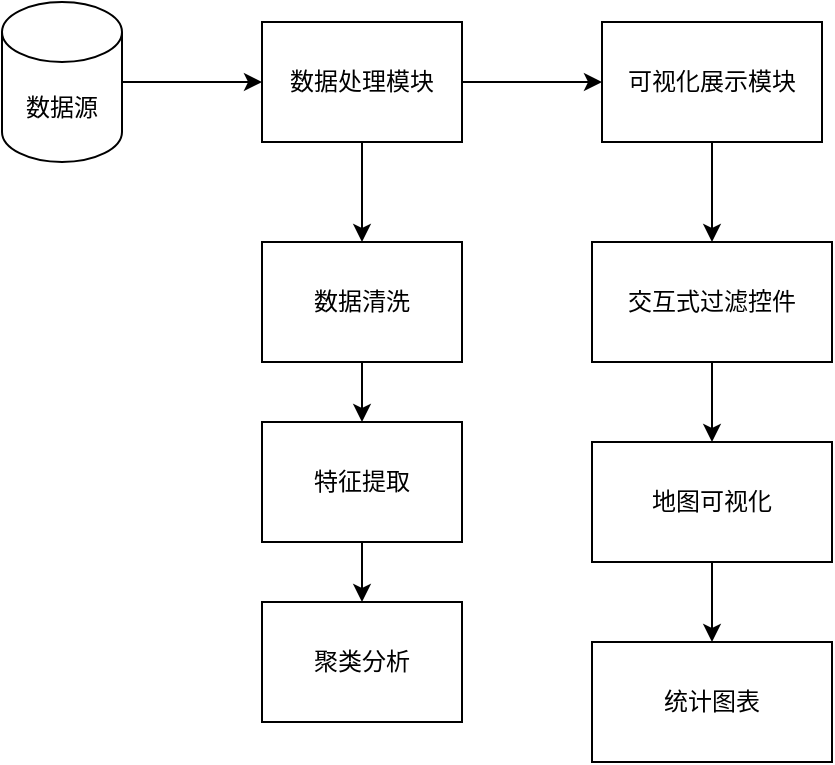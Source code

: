 <mxfile version="27.0.5">
  <diagram name="第 1 页" id="h1-2wRU6LS7mErHYkqrT">
    <mxGraphModel dx="1426" dy="681" grid="1" gridSize="10" guides="1" tooltips="1" connect="1" arrows="1" fold="1" page="1" pageScale="1" pageWidth="827" pageHeight="1169" math="0" shadow="0">
      <root>
        <mxCell id="0" />
        <mxCell id="1" parent="0" />
        <mxCell id="E6dbLqNyC7ApCjGYlUeb-2" value="数据源" style="shape=cylinder3;whiteSpace=wrap;html=1;boundedLbl=1;backgroundOutline=1;size=15;" vertex="1" parent="1">
          <mxGeometry x="140" y="120" width="60" height="80" as="geometry" />
        </mxCell>
        <mxCell id="E6dbLqNyC7ApCjGYlUeb-3" value="" style="endArrow=classic;html=1;rounded=0;exitX=1;exitY=0.5;exitDx=0;exitDy=0;exitPerimeter=0;entryX=0;entryY=0.5;entryDx=0;entryDy=0;" edge="1" parent="1" source="E6dbLqNyC7ApCjGYlUeb-2" target="E6dbLqNyC7ApCjGYlUeb-4">
          <mxGeometry width="50" height="50" relative="1" as="geometry">
            <mxPoint x="390" y="380" as="sourcePoint" />
            <mxPoint x="280" y="170" as="targetPoint" />
          </mxGeometry>
        </mxCell>
        <mxCell id="E6dbLqNyC7ApCjGYlUeb-6" style="edgeStyle=orthogonalEdgeStyle;rounded=0;orthogonalLoop=1;jettySize=auto;html=1;" edge="1" parent="1" source="E6dbLqNyC7ApCjGYlUeb-4" target="E6dbLqNyC7ApCjGYlUeb-7">
          <mxGeometry relative="1" as="geometry">
            <mxPoint x="480" y="160" as="targetPoint" />
          </mxGeometry>
        </mxCell>
        <mxCell id="E6dbLqNyC7ApCjGYlUeb-9" style="edgeStyle=orthogonalEdgeStyle;rounded=0;orthogonalLoop=1;jettySize=auto;html=1;" edge="1" parent="1" source="E6dbLqNyC7ApCjGYlUeb-4" target="E6dbLqNyC7ApCjGYlUeb-10">
          <mxGeometry relative="1" as="geometry">
            <mxPoint x="320" y="240" as="targetPoint" />
          </mxGeometry>
        </mxCell>
        <mxCell id="E6dbLqNyC7ApCjGYlUeb-4" value="数据处理模块" style="rounded=0;whiteSpace=wrap;html=1;" vertex="1" parent="1">
          <mxGeometry x="270" y="130" width="100" height="60" as="geometry" />
        </mxCell>
        <mxCell id="E6dbLqNyC7ApCjGYlUeb-16" value="" style="edgeStyle=orthogonalEdgeStyle;rounded=0;orthogonalLoop=1;jettySize=auto;html=1;" edge="1" parent="1" source="E6dbLqNyC7ApCjGYlUeb-7" target="E6dbLqNyC7ApCjGYlUeb-15">
          <mxGeometry relative="1" as="geometry" />
        </mxCell>
        <mxCell id="E6dbLqNyC7ApCjGYlUeb-7" value="可视化展示模块" style="rounded=0;whiteSpace=wrap;html=1;" vertex="1" parent="1">
          <mxGeometry x="440" y="130" width="110" height="60" as="geometry" />
        </mxCell>
        <mxCell id="E6dbLqNyC7ApCjGYlUeb-12" value="" style="edgeStyle=orthogonalEdgeStyle;rounded=0;orthogonalLoop=1;jettySize=auto;html=1;" edge="1" parent="1" source="E6dbLqNyC7ApCjGYlUeb-10" target="E6dbLqNyC7ApCjGYlUeb-11">
          <mxGeometry relative="1" as="geometry" />
        </mxCell>
        <mxCell id="E6dbLqNyC7ApCjGYlUeb-10" value="数据清洗" style="rounded=0;whiteSpace=wrap;html=1;" vertex="1" parent="1">
          <mxGeometry x="270" y="240" width="100" height="60" as="geometry" />
        </mxCell>
        <mxCell id="E6dbLqNyC7ApCjGYlUeb-14" value="" style="edgeStyle=orthogonalEdgeStyle;rounded=0;orthogonalLoop=1;jettySize=auto;html=1;" edge="1" parent="1" source="E6dbLqNyC7ApCjGYlUeb-11" target="E6dbLqNyC7ApCjGYlUeb-13">
          <mxGeometry relative="1" as="geometry" />
        </mxCell>
        <mxCell id="E6dbLqNyC7ApCjGYlUeb-11" value="特征提取" style="rounded=0;whiteSpace=wrap;html=1;" vertex="1" parent="1">
          <mxGeometry x="270" y="330" width="100" height="60" as="geometry" />
        </mxCell>
        <mxCell id="E6dbLqNyC7ApCjGYlUeb-13" value="聚类分析" style="whiteSpace=wrap;html=1;rounded=0;" vertex="1" parent="1">
          <mxGeometry x="270" y="420" width="100" height="60" as="geometry" />
        </mxCell>
        <mxCell id="E6dbLqNyC7ApCjGYlUeb-18" value="" style="edgeStyle=orthogonalEdgeStyle;rounded=0;orthogonalLoop=1;jettySize=auto;html=1;" edge="1" parent="1" source="E6dbLqNyC7ApCjGYlUeb-15" target="E6dbLqNyC7ApCjGYlUeb-17">
          <mxGeometry relative="1" as="geometry" />
        </mxCell>
        <mxCell id="E6dbLqNyC7ApCjGYlUeb-15" value="交互式过滤控件" style="rounded=0;whiteSpace=wrap;html=1;" vertex="1" parent="1">
          <mxGeometry x="435" y="240" width="120" height="60" as="geometry" />
        </mxCell>
        <mxCell id="E6dbLqNyC7ApCjGYlUeb-20" value="" style="edgeStyle=orthogonalEdgeStyle;rounded=0;orthogonalLoop=1;jettySize=auto;html=1;" edge="1" parent="1" source="E6dbLqNyC7ApCjGYlUeb-17" target="E6dbLqNyC7ApCjGYlUeb-19">
          <mxGeometry relative="1" as="geometry" />
        </mxCell>
        <mxCell id="E6dbLqNyC7ApCjGYlUeb-17" value="地图可视化" style="whiteSpace=wrap;html=1;rounded=0;" vertex="1" parent="1">
          <mxGeometry x="435" y="340" width="120" height="60" as="geometry" />
        </mxCell>
        <mxCell id="E6dbLqNyC7ApCjGYlUeb-19" value="统计图表" style="whiteSpace=wrap;html=1;rounded=0;" vertex="1" parent="1">
          <mxGeometry x="435" y="440" width="120" height="60" as="geometry" />
        </mxCell>
      </root>
    </mxGraphModel>
  </diagram>
</mxfile>
